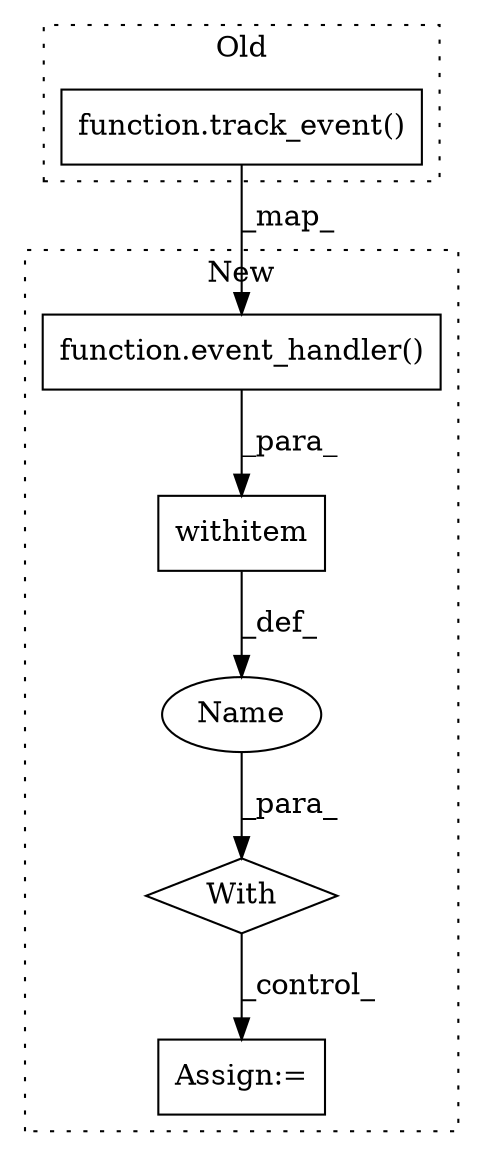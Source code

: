 digraph G {
subgraph cluster0 {
1 [label="function.track_event()" a="75" s="17177,17235" l="21,34" shape="box"];
label = "Old";
style="dotted";
}
subgraph cluster1 {
2 [label="function.event_handler()" a="75" s="17557,17617" l="23,6" shape="box"];
3 [label="With" a="39" s="17552,17570" l="5,84" shape="diamond"];
4 [label="withitem" a="49" s="17557" l="13" shape="box"];
5 [label="Name" a="87" s="17627" l="17" shape="ellipse"];
6 [label="Assign:=" a="68" s="18370" l="3" shape="box"];
label = "New";
style="dotted";
}
1 -> 2 [label="_map_"];
2 -> 4 [label="_para_"];
3 -> 6 [label="_control_"];
4 -> 5 [label="_def_"];
5 -> 3 [label="_para_"];
}